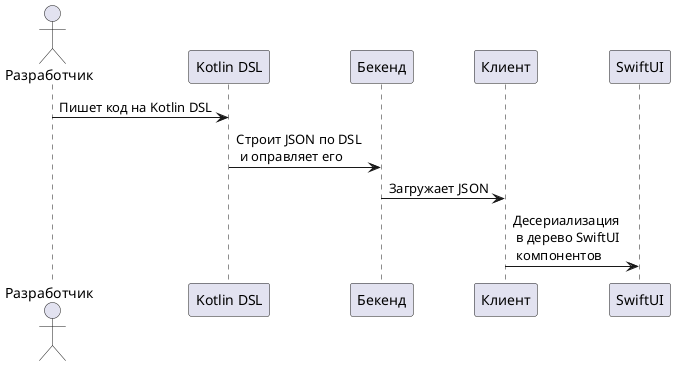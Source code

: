 @startuml

actor Разработчик
participant "Kotlin DSL" as DSL
participant Бекенд
participant Клиент
participant SwiftUI as SwiftUI

Разработчик -> DSL : Пишет код на Kotlin DSL
DSL -> Бекенд : Строит JSON по DSL \n и оправляет его
Бекенд -> Клиент : Загружает JSON
Клиент -> SwiftUI : Десериализация \n в дерево SwiftUI \n компонентов


@enduml